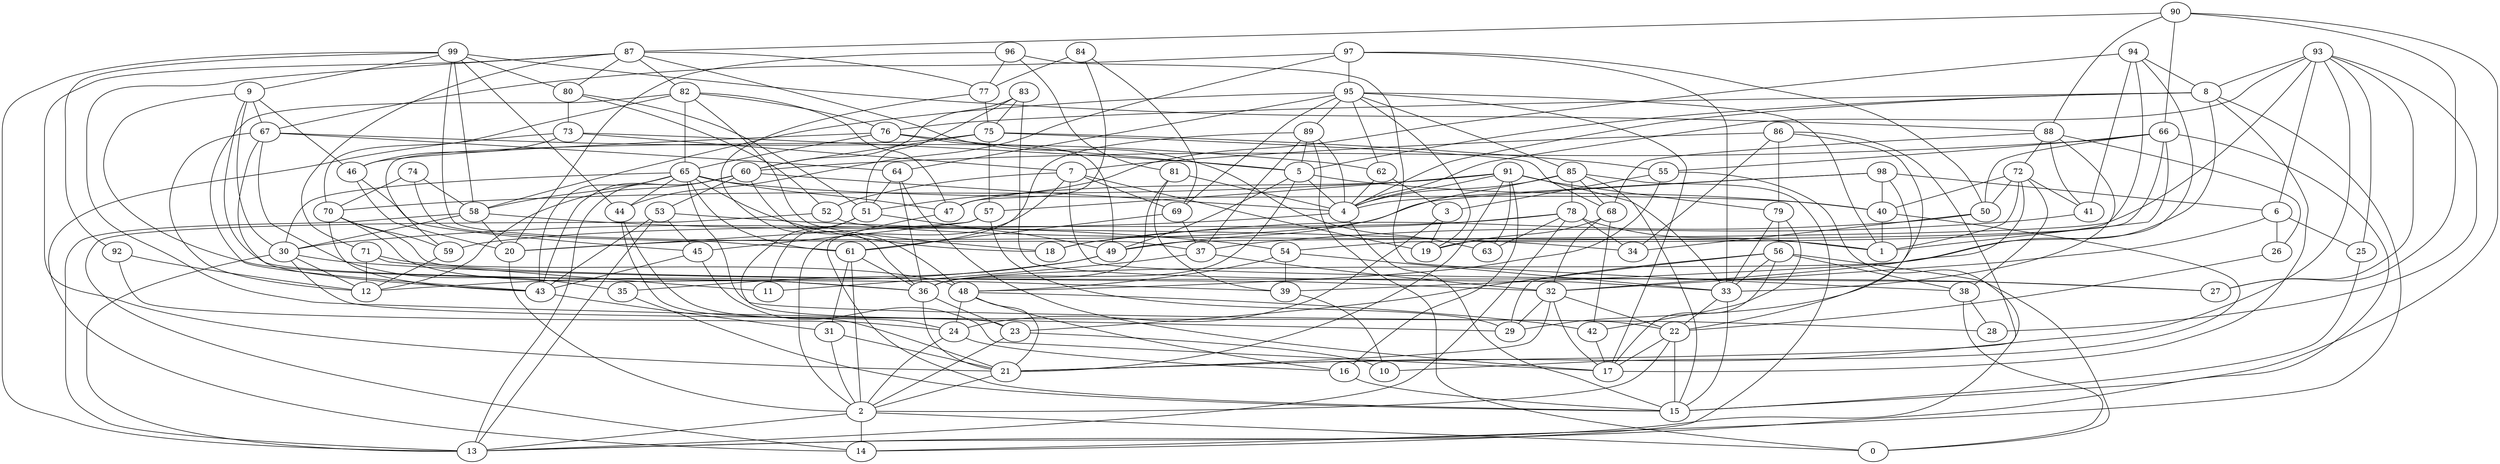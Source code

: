 digraph GG_graph {

subgraph G_graph {
edge [color = black]
"93" -> "28" [dir = none]
"93" -> "27" [dir = none]
"93" -> "6" [dir = none]
"93" -> "21" [dir = none]
"93" -> "25" [dir = none]
"93" -> "49" [dir = none]
"93" -> "4" [dir = none]
"93" -> "8" [dir = none]
"25" -> "15" [dir = none]
"54" -> "39" [dir = none]
"54" -> "48" [dir = none]
"54" -> "33" [dir = none]
"89" -> "0" [dir = none]
"89" -> "4" [dir = none]
"89" -> "61" [dir = none]
"89" -> "5" [dir = none]
"89" -> "37" [dir = none]
"71" -> "11" [dir = none]
"71" -> "12" [dir = none]
"71" -> "48" [dir = none]
"84" -> "47" [dir = none]
"84" -> "77" [dir = none]
"84" -> "69" [dir = none]
"30" -> "22" [dir = none]
"30" -> "12" [dir = none]
"30" -> "13" [dir = none]
"30" -> "27" [dir = none]
"58" -> "54" [dir = none]
"58" -> "20" [dir = none]
"58" -> "30" [dir = none]
"58" -> "13" [dir = none]
"9" -> "67" [dir = none]
"9" -> "46" [dir = none]
"9" -> "36" [dir = none]
"9" -> "30" [dir = none]
"9" -> "39" [dir = none]
"99" -> "92" [dir = none]
"99" -> "44" [dir = none]
"99" -> "37" [dir = none]
"99" -> "9" [dir = none]
"99" -> "88" [dir = none]
"99" -> "80" [dir = none]
"99" -> "13" [dir = none]
"99" -> "58" [dir = none]
"39" -> "10" [dir = none]
"41" -> "37" [dir = none]
"23" -> "2" [dir = none]
"23" -> "10" [dir = none]
"21" -> "2" [dir = none]
"26" -> "22" [dir = none]
"98" -> "4" [dir = none]
"98" -> "6" [dir = none]
"98" -> "22" [dir = none]
"98" -> "40" [dir = none]
"98" -> "20" [dir = none]
"72" -> "41" [dir = none]
"72" -> "38" [dir = none]
"72" -> "50" [dir = none]
"72" -> "1" [dir = none]
"72" -> "32" [dir = none]
"72" -> "40" [dir = none]
"40" -> "1" [dir = none]
"40" -> "10" [dir = none]
"76" -> "49" [dir = none]
"76" -> "5" [dir = none]
"76" -> "46" [dir = none]
"76" -> "65" [dir = none]
"36" -> "23" [dir = none]
"36" -> "21" [dir = none]
"46" -> "45" [dir = none]
"46" -> "20" [dir = none]
"37" -> "32" [dir = none]
"37" -> "11" [dir = none]
"88" -> "68" [dir = none]
"88" -> "41" [dir = none]
"88" -> "72" [dir = none]
"88" -> "33" [dir = none]
"88" -> "26" [dir = none]
"90" -> "66" [dir = none]
"90" -> "15" [dir = none]
"90" -> "87" [dir = none]
"90" -> "88" [dir = none]
"90" -> "27" [dir = none]
"64" -> "17" [dir = none]
"64" -> "36" [dir = none]
"64" -> "51" [dir = none]
"35" -> "15" [dir = none]
"8" -> "36" [dir = none]
"8" -> "4" [dir = none]
"8" -> "5" [dir = none]
"8" -> "17" [dir = none]
"8" -> "76" [dir = none]
"8" -> "14" [dir = none]
"83" -> "75" [dir = none]
"83" -> "51" [dir = none]
"83" -> "60" [dir = none]
"83" -> "33" [dir = none]
"22" -> "15" [dir = none]
"22" -> "2" [dir = none]
"22" -> "17" [dir = none]
"85" -> "14" [dir = none]
"85" -> "68" [dir = none]
"85" -> "4" [dir = none]
"85" -> "49" [dir = none]
"85" -> "78" [dir = none]
"85" -> "15" [dir = none]
"4" -> "15" [dir = none]
"4" -> "30" [dir = none]
"5" -> "36" [dir = none]
"5" -> "40" [dir = none]
"5" -> "4" [dir = none]
"5" -> "49" [dir = none]
"53" -> "43" [dir = none]
"53" -> "34" [dir = none]
"53" -> "13" [dir = none]
"53" -> "45" [dir = none]
"61" -> "36" [dir = none]
"61" -> "31" [dir = none]
"61" -> "2" [dir = none]
"38" -> "28" [dir = none]
"38" -> "0" [dir = none]
"74" -> "70" [dir = none]
"74" -> "61" [dir = none]
"74" -> "58" [dir = none]
"44" -> "21" [dir = none]
"44" -> "24" [dir = none]
"2" -> "0" [dir = none]
"2" -> "14" [dir = none]
"2" -> "13" [dir = none]
"49" -> "12" [dir = none]
"49" -> "35" [dir = none]
"80" -> "73" [dir = none]
"80" -> "51" [dir = none]
"80" -> "52" [dir = none]
"42" -> "17" [dir = none]
"92" -> "24" [dir = none]
"92" -> "12" [dir = none]
"97" -> "50" [dir = none]
"97" -> "95" [dir = none]
"97" -> "67" [dir = none]
"97" -> "33" [dir = none]
"97" -> "44" [dir = none]
"78" -> "34" [dir = none]
"78" -> "59" [dir = none]
"78" -> "13" [dir = none]
"78" -> "18" [dir = none]
"78" -> "1" [dir = none]
"78" -> "63" [dir = none]
"82" -> "70" [dir = none]
"82" -> "18" [dir = none]
"82" -> "47" [dir = none]
"82" -> "43" [dir = none]
"82" -> "76" [dir = none]
"82" -> "65" [dir = none]
"48" -> "16" [dir = none]
"48" -> "42" [dir = none]
"48" -> "24" [dir = none]
"48" -> "21" [dir = none]
"73" -> "46" [dir = none]
"73" -> "5" [dir = none]
"73" -> "7" [dir = none]
"73" -> "14" [dir = none]
"52" -> "1" [dir = none]
"52" -> "14" [dir = none]
"87" -> "71" [dir = none]
"87" -> "21" [dir = none]
"87" -> "63" [dir = none]
"87" -> "29" [dir = none]
"87" -> "82" [dir = none]
"87" -> "80" [dir = none]
"87" -> "77" [dir = none]
"20" -> "2" [dir = none]
"86" -> "7" [dir = none]
"86" -> "21" [dir = none]
"86" -> "79" [dir = none]
"86" -> "34" [dir = none]
"86" -> "29" [dir = none]
"6" -> "26" [dir = none]
"6" -> "32" [dir = none]
"6" -> "25" [dir = none]
"33" -> "15" [dir = none]
"33" -> "22" [dir = none]
"51" -> "23" [dir = none]
"51" -> "11" [dir = none]
"51" -> "49" [dir = none]
"60" -> "48" [dir = none]
"60" -> "43" [dir = none]
"60" -> "4" [dir = none]
"60" -> "53" [dir = none]
"60" -> "13" [dir = none]
"60" -> "12" [dir = none]
"69" -> "61" [dir = none]
"69" -> "37" [dir = none]
"81" -> "39" [dir = none]
"81" -> "36" [dir = none]
"81" -> "4" [dir = none]
"95" -> "64" [dir = none]
"95" -> "58" [dir = none]
"95" -> "62" [dir = none]
"95" -> "69" [dir = none]
"95" -> "19" [dir = none]
"95" -> "1" [dir = none]
"95" -> "89" [dir = none]
"95" -> "17" [dir = none]
"95" -> "85" [dir = none]
"75" -> "68" [dir = none]
"75" -> "60" [dir = none]
"75" -> "57" [dir = none]
"75" -> "55" [dir = none]
"75" -> "59" [dir = none]
"79" -> "42" [dir = none]
"79" -> "33" [dir = none]
"79" -> "56" [dir = none]
"56" -> "33" [dir = none]
"56" -> "17" [dir = none]
"56" -> "38" [dir = none]
"56" -> "29" [dir = none]
"56" -> "0" [dir = none]
"56" -> "23" [dir = none]
"7" -> "27" [dir = none]
"7" -> "52" [dir = none]
"7" -> "69" [dir = none]
"7" -> "2" [dir = none]
"7" -> "19" [dir = none]
"65" -> "18" [dir = none]
"65" -> "43" [dir = none]
"65" -> "58" [dir = none]
"65" -> "47" [dir = none]
"65" -> "40" [dir = none]
"65" -> "61" [dir = none]
"65" -> "30" [dir = none]
"65" -> "44" [dir = none]
"65" -> "28" [dir = none]
"66" -> "13" [dir = none]
"66" -> "19" [dir = none]
"66" -> "1" [dir = none]
"66" -> "55" [dir = none]
"66" -> "60" [dir = none]
"66" -> "50" [dir = none]
"70" -> "59" [dir = none]
"70" -> "32" [dir = none]
"70" -> "43" [dir = none]
"70" -> "36" [dir = none]
"77" -> "75" [dir = none]
"77" -> "36" [dir = none]
"59" -> "12" [dir = none]
"50" -> "18" [dir = none]
"50" -> "34" [dir = none]
"67" -> "12" [dir = none]
"67" -> "64" [dir = none]
"67" -> "43" [dir = none]
"67" -> "35" [dir = none]
"67" -> "62" [dir = none]
"24" -> "16" [dir = none]
"24" -> "2" [dir = none]
"32" -> "29" [dir = none]
"32" -> "17" [dir = none]
"32" -> "22" [dir = none]
"32" -> "21" [dir = none]
"16" -> "15" [dir = none]
"91" -> "57" [dir = none]
"91" -> "21" [dir = none]
"91" -> "63" [dir = none]
"91" -> "70" [dir = none]
"91" -> "33" [dir = none]
"91" -> "16" [dir = none]
"91" -> "79" [dir = none]
"91" -> "4" [dir = none]
"91" -> "47" [dir = none]
"43" -> "31" [dir = none]
"47" -> "15" [dir = none]
"96" -> "81" [dir = none]
"96" -> "20" [dir = none]
"96" -> "38" [dir = none]
"96" -> "77" [dir = none]
"94" -> "54" [dir = none]
"94" -> "39" [dir = none]
"94" -> "8" [dir = none]
"94" -> "51" [dir = none]
"94" -> "41" [dir = none]
"31" -> "2" [dir = none]
"31" -> "21" [dir = none]
"57" -> "20" [dir = none]
"57" -> "45" [dir = none]
"57" -> "29" [dir = none]
"45" -> "17" [dir = none]
"45" -> "43" [dir = none]
"55" -> "13" [dir = none]
"55" -> "48" [dir = none]
"55" -> "3" [dir = none]
"62" -> "4" [dir = none]
"62" -> "3" [dir = none]
"3" -> "24" [dir = none]
"3" -> "19" [dir = none]
"68" -> "19" [dir = none]
"68" -> "32" [dir = none]
"68" -> "42" [dir = none]
}

}
